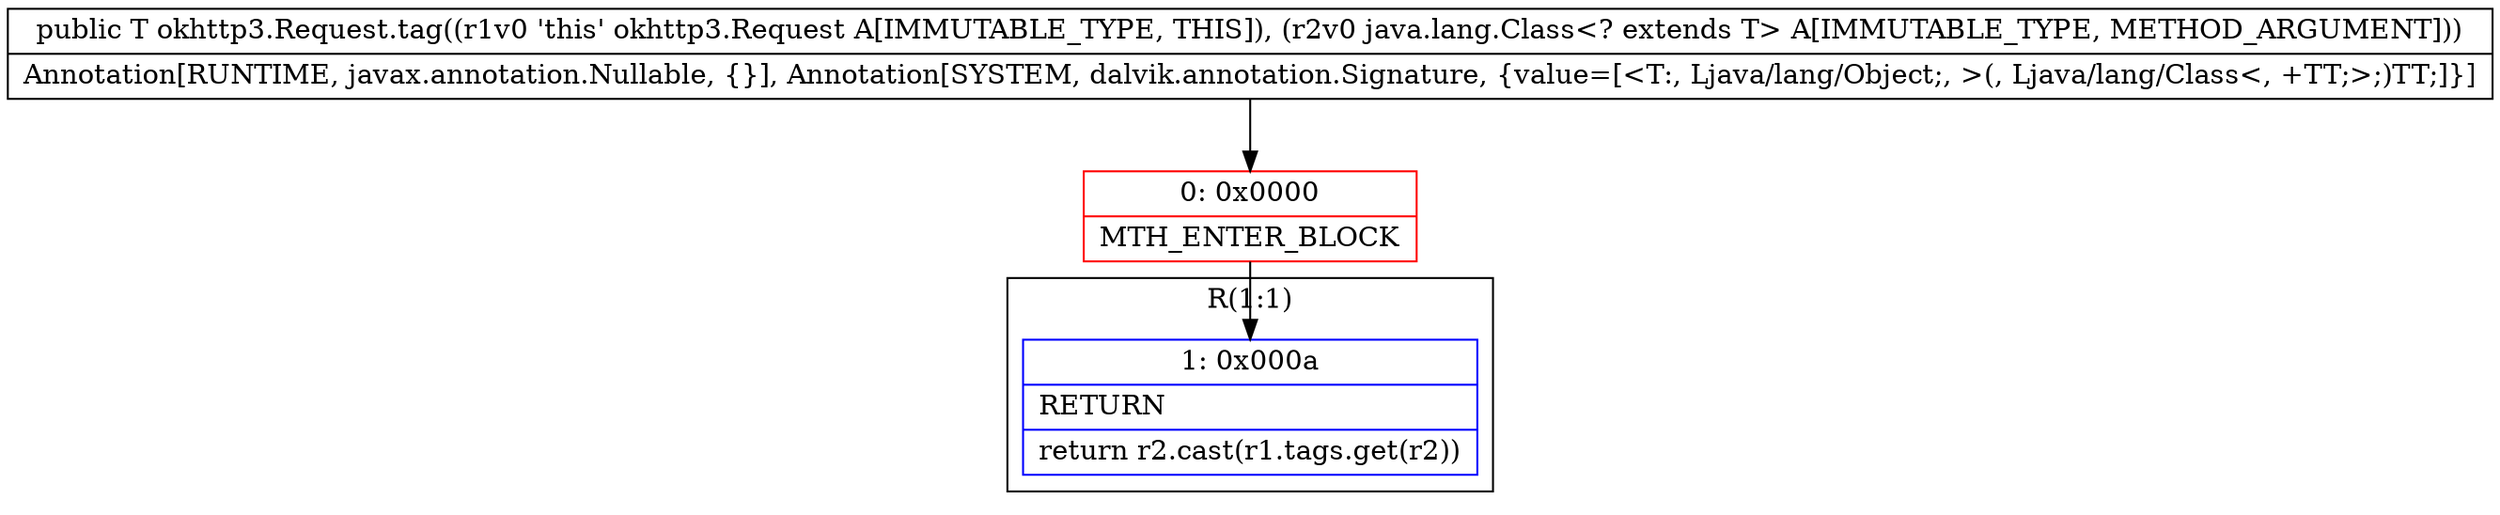 digraph "CFG forokhttp3.Request.tag(Ljava\/lang\/Class;)Ljava\/lang\/Object;" {
subgraph cluster_Region_1574505627 {
label = "R(1:1)";
node [shape=record,color=blue];
Node_1 [shape=record,label="{1\:\ 0x000a|RETURN\l|return r2.cast(r1.tags.get(r2))\l}"];
}
Node_0 [shape=record,color=red,label="{0\:\ 0x0000|MTH_ENTER_BLOCK\l}"];
MethodNode[shape=record,label="{public T okhttp3.Request.tag((r1v0 'this' okhttp3.Request A[IMMUTABLE_TYPE, THIS]), (r2v0 java.lang.Class\<? extends T\> A[IMMUTABLE_TYPE, METHOD_ARGUMENT]))  | Annotation[RUNTIME, javax.annotation.Nullable, \{\}], Annotation[SYSTEM, dalvik.annotation.Signature, \{value=[\<T:, Ljava\/lang\/Object;, \>(, Ljava\/lang\/Class\<, +TT;\>;)TT;]\}]\l}"];
MethodNode -> Node_0;
Node_0 -> Node_1;
}

